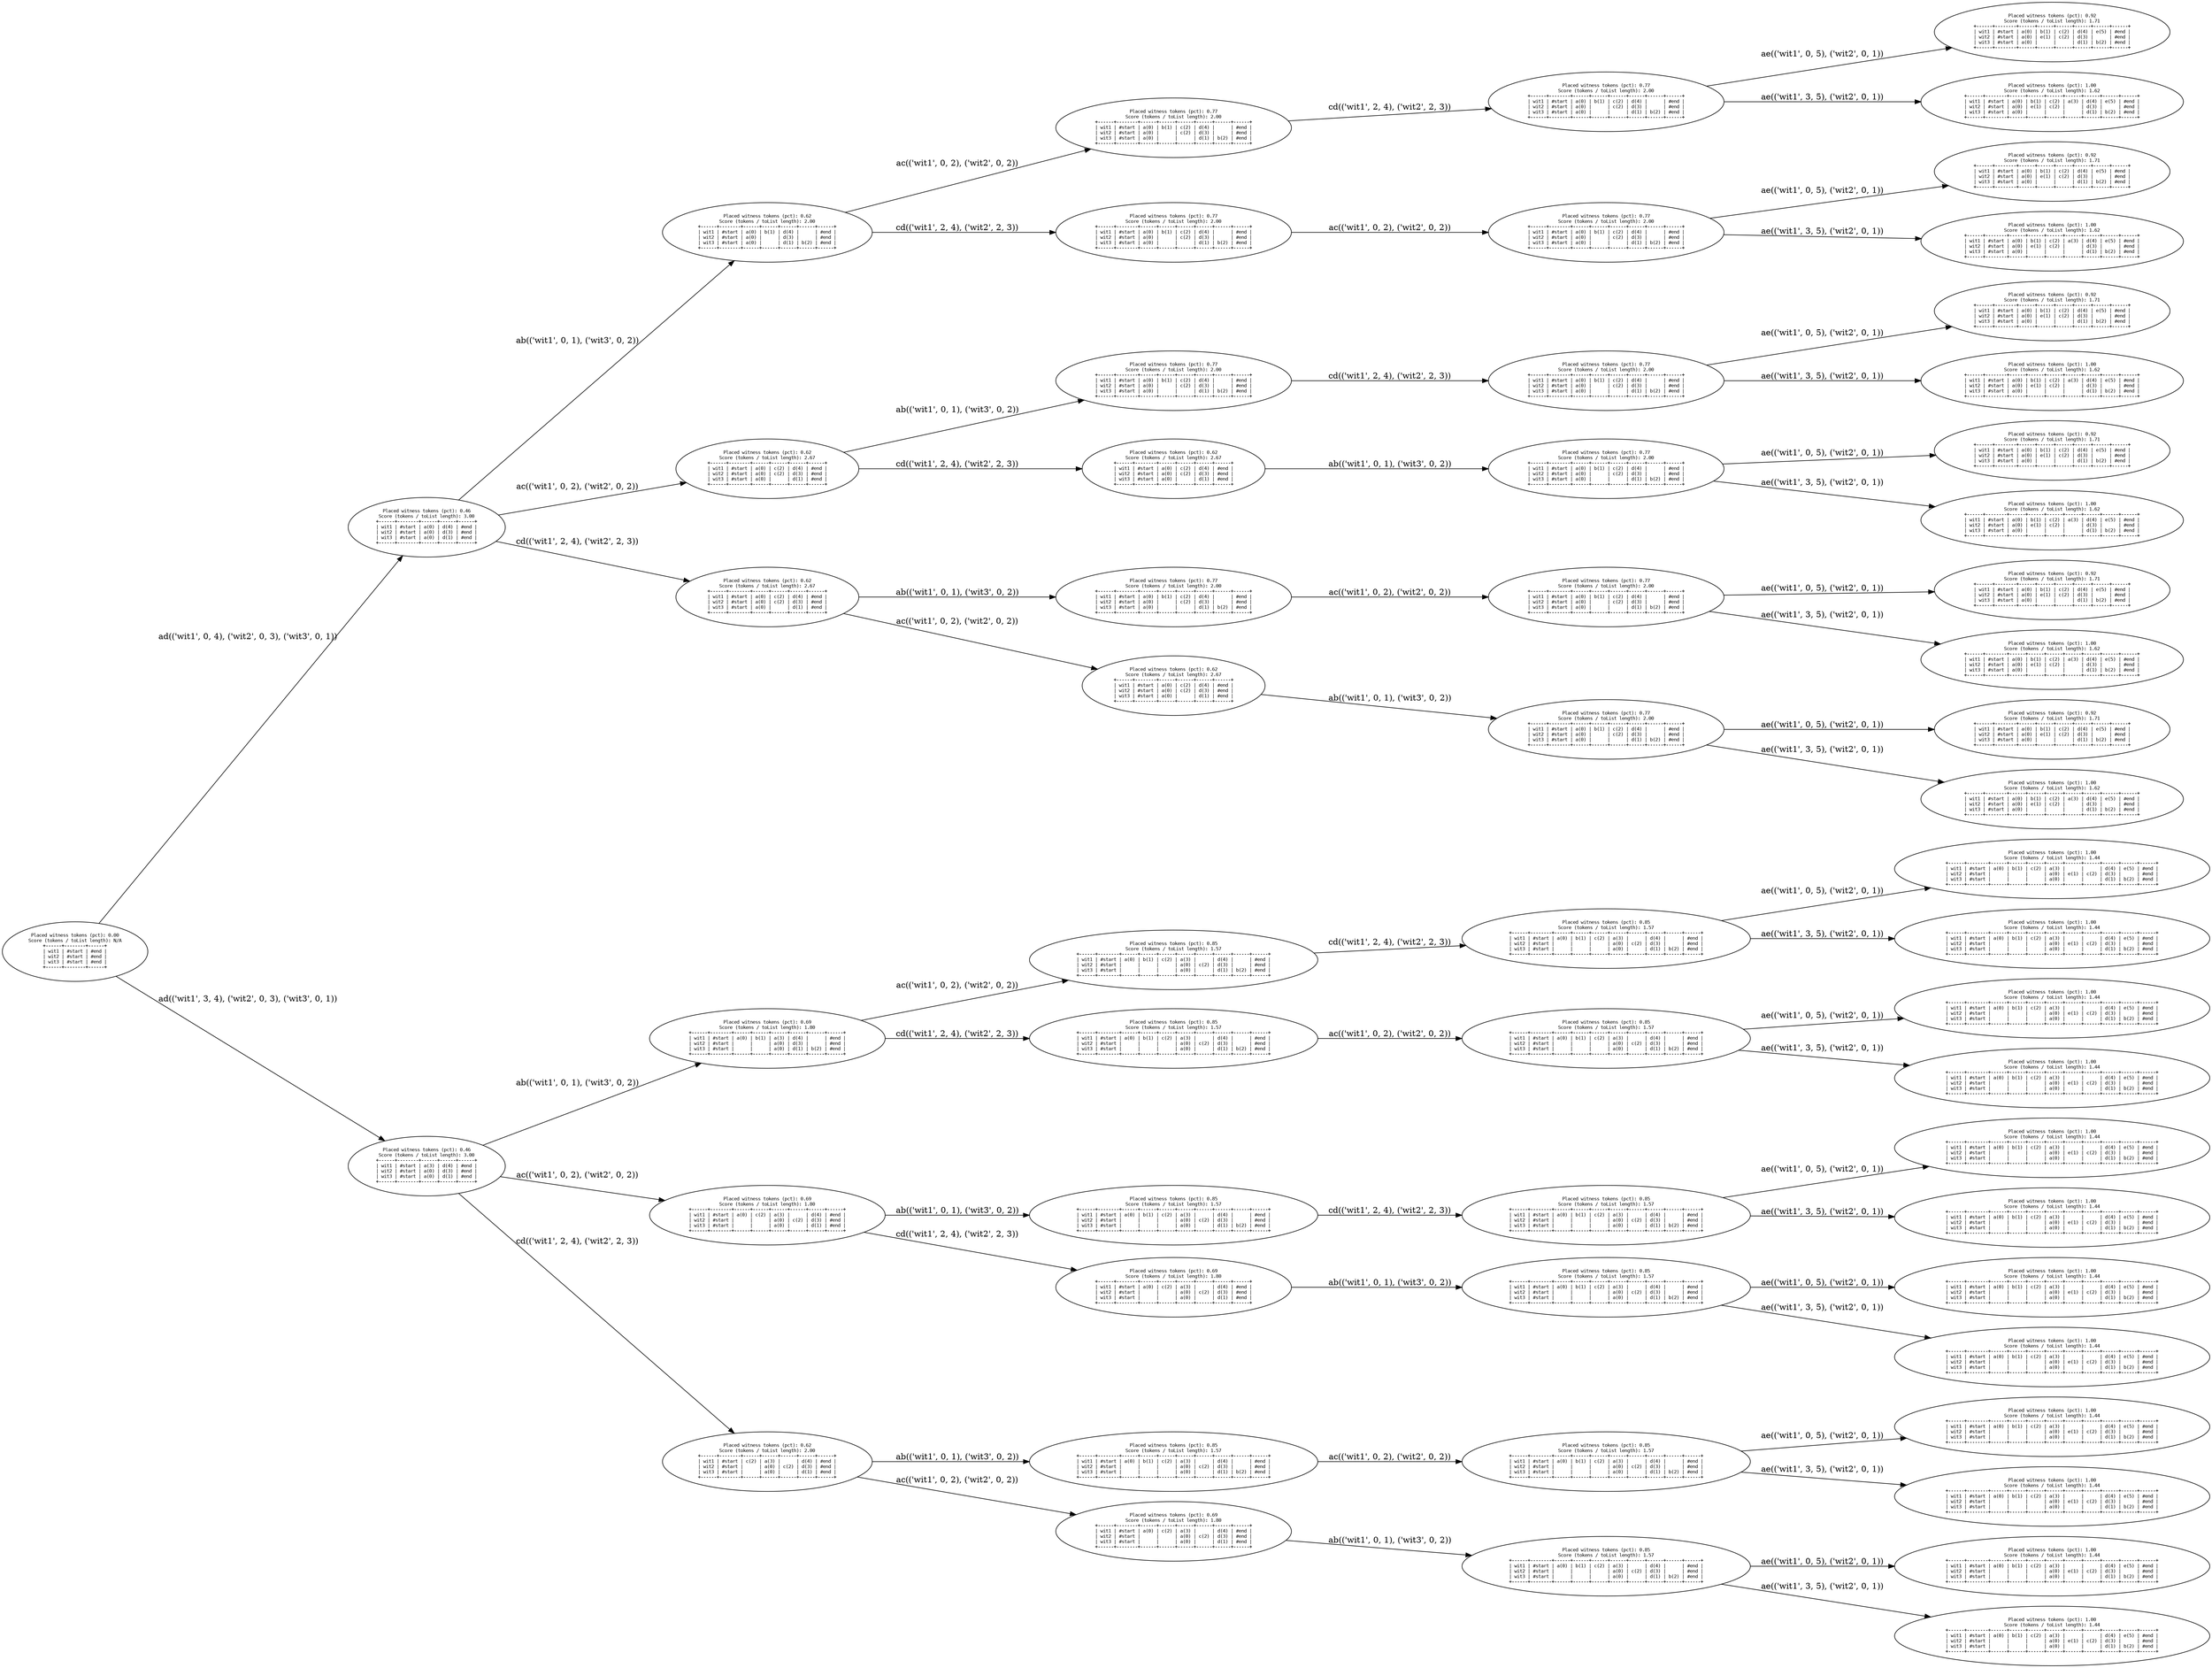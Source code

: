 digraph {
	graph [rankdir=LR]
	node [fontname=Courier fontsize=8]
	1 [label="Placed witness tokens (pct): 0.00
Score (tokens / toList length): N/A
+------+--------+------+
| wit1 | #start | #end |
| wit2 | #start | #end |
| wit3 | #start | #end |
+------+--------+------+"]
	2 [label="Placed witness tokens (pct): 0.46
Score (tokens / toList length): 3.00
+------+--------+------+------+------+
| wit1 | #start | a(0) | d(4) | #end |
| wit2 | #start | a(0) | d(3) | #end |
| wit3 | #start | a(0) | d(1) | #end |
+------+--------+------+------+------+"]
	1 -> 2 [label="ad(('wit1', 0, 4), ('wit2', 0, 3), ('wit3', 0, 1))"]
	3 [label="Placed witness tokens (pct): 0.62
Score (tokens / toList length): 2.00
+------+--------+------+------+------+------+------+
| wit1 | #start | a(0) | b(1) | d(4) |      | #end |
| wit2 | #start | a(0) |      | d(3) |      | #end |
| wit3 | #start | a(0) |      | d(1) | b(2) | #end |
+------+--------+------+------+------+------+------+"]
	2 -> 3 [label="ab(('wit1', 0, 1), ('wit3', 0, 2))"]
	4 [label="Placed witness tokens (pct): 0.77
Score (tokens / toList length): 2.00
+------+--------+------+------+------+------+------+------+
| wit1 | #start | a(0) | b(1) | c(2) | d(4) |      | #end |
| wit2 | #start | a(0) |      | c(2) | d(3) |      | #end |
| wit3 | #start | a(0) |      |      | d(1) | b(2) | #end |
+------+--------+------+------+------+------+------+------+"]
	3 -> 4 [label="ac(('wit1', 0, 2), ('wit2', 0, 2))"]
	5 [label="Placed witness tokens (pct): 0.77
Score (tokens / toList length): 2.00
+------+--------+------+------+------+------+------+------+
| wit1 | #start | a(0) | b(1) | c(2) | d(4) |      | #end |
| wit2 | #start | a(0) |      | c(2) | d(3) |      | #end |
| wit3 | #start | a(0) |      |      | d(1) | b(2) | #end |
+------+--------+------+------+------+------+------+------+"]
	4 -> 5 [label="cd(('wit1', 2, 4), ('wit2', 2, 3))"]
	6 [label="Placed witness tokens (pct): 0.92
Score (tokens / toList length): 1.71
+------+--------+------+------+------+------+------+------+
| wit1 | #start | a(0) | b(1) | c(2) | d(4) | e(5) | #end |
| wit2 | #start | a(0) | e(1) | c(2) | d(3) |      | #end |
| wit3 | #start | a(0) |      |      | d(1) | b(2) | #end |
+------+--------+------+------+------+------+------+------+"]
	5 -> 6 [label="ae(('wit1', 0, 5), ('wit2', 0, 1))"]
	7 [label="Placed witness tokens (pct): 1.00
Score (tokens / toList length): 1.62
+------+--------+------+------+------+------+------+------+------+
| wit1 | #start | a(0) | b(1) | c(2) | a(3) | d(4) | e(5) | #end |
| wit2 | #start | a(0) | e(1) | c(2) |      | d(3) |      | #end |
| wit3 | #start | a(0) |      |      |      | d(1) | b(2) | #end |
+------+--------+------+------+------+------+------+------+------+"]
	5 -> 7 [label="ae(('wit1', 3, 5), ('wit2', 0, 1))"]
	8 [label="Placed witness tokens (pct): 0.77
Score (tokens / toList length): 2.00
+------+--------+------+------+------+------+------+------+
| wit1 | #start | a(0) | b(1) | c(2) | d(4) |      | #end |
| wit2 | #start | a(0) |      | c(2) | d(3) |      | #end |
| wit3 | #start | a(0) |      |      | d(1) | b(2) | #end |
+------+--------+------+------+------+------+------+------+"]
	3 -> 8 [label="cd(('wit1', 2, 4), ('wit2', 2, 3))"]
	9 [label="Placed witness tokens (pct): 0.77
Score (tokens / toList length): 2.00
+------+--------+------+------+------+------+------+------+
| wit1 | #start | a(0) | b(1) | c(2) | d(4) |      | #end |
| wit2 | #start | a(0) |      | c(2) | d(3) |      | #end |
| wit3 | #start | a(0) |      |      | d(1) | b(2) | #end |
+------+--------+------+------+------+------+------+------+"]
	8 -> 9 [label="ac(('wit1', 0, 2), ('wit2', 0, 2))"]
	10 [label="Placed witness tokens (pct): 0.92
Score (tokens / toList length): 1.71
+------+--------+------+------+------+------+------+------+
| wit1 | #start | a(0) | b(1) | c(2) | d(4) | e(5) | #end |
| wit2 | #start | a(0) | e(1) | c(2) | d(3) |      | #end |
| wit3 | #start | a(0) |      |      | d(1) | b(2) | #end |
+------+--------+------+------+------+------+------+------+"]
	9 -> 10 [label="ae(('wit1', 0, 5), ('wit2', 0, 1))"]
	11 [label="Placed witness tokens (pct): 1.00
Score (tokens / toList length): 1.62
+------+--------+------+------+------+------+------+------+------+
| wit1 | #start | a(0) | b(1) | c(2) | a(3) | d(4) | e(5) | #end |
| wit2 | #start | a(0) | e(1) | c(2) |      | d(3) |      | #end |
| wit3 | #start | a(0) |      |      |      | d(1) | b(2) | #end |
+------+--------+------+------+------+------+------+------+------+"]
	9 -> 11 [label="ae(('wit1', 3, 5), ('wit2', 0, 1))"]
	12 [label="Placed witness tokens (pct): 0.62
Score (tokens / toList length): 2.67
+------+--------+------+------+------+------+
| wit1 | #start | a(0) | c(2) | d(4) | #end |
| wit2 | #start | a(0) | c(2) | d(3) | #end |
| wit3 | #start | a(0) |      | d(1) | #end |
+------+--------+------+------+------+------+"]
	2 -> 12 [label="ac(('wit1', 0, 2), ('wit2', 0, 2))"]
	13 [label="Placed witness tokens (pct): 0.77
Score (tokens / toList length): 2.00
+------+--------+------+------+------+------+------+------+
| wit1 | #start | a(0) | b(1) | c(2) | d(4) |      | #end |
| wit2 | #start | a(0) |      | c(2) | d(3) |      | #end |
| wit3 | #start | a(0) |      |      | d(1) | b(2) | #end |
+------+--------+------+------+------+------+------+------+"]
	12 -> 13 [label="ab(('wit1', 0, 1), ('wit3', 0, 2))"]
	14 [label="Placed witness tokens (pct): 0.77
Score (tokens / toList length): 2.00
+------+--------+------+------+------+------+------+------+
| wit1 | #start | a(0) | b(1) | c(2) | d(4) |      | #end |
| wit2 | #start | a(0) |      | c(2) | d(3) |      | #end |
| wit3 | #start | a(0) |      |      | d(1) | b(2) | #end |
+------+--------+------+------+------+------+------+------+"]
	13 -> 14 [label="cd(('wit1', 2, 4), ('wit2', 2, 3))"]
	15 [label="Placed witness tokens (pct): 0.92
Score (tokens / toList length): 1.71
+------+--------+------+------+------+------+------+------+
| wit1 | #start | a(0) | b(1) | c(2) | d(4) | e(5) | #end |
| wit2 | #start | a(0) | e(1) | c(2) | d(3) |      | #end |
| wit3 | #start | a(0) |      |      | d(1) | b(2) | #end |
+------+--------+------+------+------+------+------+------+"]
	14 -> 15 [label="ae(('wit1', 0, 5), ('wit2', 0, 1))"]
	16 [label="Placed witness tokens (pct): 1.00
Score (tokens / toList length): 1.62
+------+--------+------+------+------+------+------+------+------+
| wit1 | #start | a(0) | b(1) | c(2) | a(3) | d(4) | e(5) | #end |
| wit2 | #start | a(0) | e(1) | c(2) |      | d(3) |      | #end |
| wit3 | #start | a(0) |      |      |      | d(1) | b(2) | #end |
+------+--------+------+------+------+------+------+------+------+"]
	14 -> 16 [label="ae(('wit1', 3, 5), ('wit2', 0, 1))"]
	17 [label="Placed witness tokens (pct): 0.62
Score (tokens / toList length): 2.67
+------+--------+------+------+------+------+
| wit1 | #start | a(0) | c(2) | d(4) | #end |
| wit2 | #start | a(0) | c(2) | d(3) | #end |
| wit3 | #start | a(0) |      | d(1) | #end |
+------+--------+------+------+------+------+"]
	12 -> 17 [label="cd(('wit1', 2, 4), ('wit2', 2, 3))"]
	18 [label="Placed witness tokens (pct): 0.77
Score (tokens / toList length): 2.00
+------+--------+------+------+------+------+------+------+
| wit1 | #start | a(0) | b(1) | c(2) | d(4) |      | #end |
| wit2 | #start | a(0) |      | c(2) | d(3) |      | #end |
| wit3 | #start | a(0) |      |      | d(1) | b(2) | #end |
+------+--------+------+------+------+------+------+------+"]
	17 -> 18 [label="ab(('wit1', 0, 1), ('wit3', 0, 2))"]
	19 [label="Placed witness tokens (pct): 0.92
Score (tokens / toList length): 1.71
+------+--------+------+------+------+------+------+------+
| wit1 | #start | a(0) | b(1) | c(2) | d(4) | e(5) | #end |
| wit2 | #start | a(0) | e(1) | c(2) | d(3) |      | #end |
| wit3 | #start | a(0) |      |      | d(1) | b(2) | #end |
+------+--------+------+------+------+------+------+------+"]
	18 -> 19 [label="ae(('wit1', 0, 5), ('wit2', 0, 1))"]
	20 [label="Placed witness tokens (pct): 1.00
Score (tokens / toList length): 1.62
+------+--------+------+------+------+------+------+------+------+
| wit1 | #start | a(0) | b(1) | c(2) | a(3) | d(4) | e(5) | #end |
| wit2 | #start | a(0) | e(1) | c(2) |      | d(3) |      | #end |
| wit3 | #start | a(0) |      |      |      | d(1) | b(2) | #end |
+------+--------+------+------+------+------+------+------+------+"]
	18 -> 20 [label="ae(('wit1', 3, 5), ('wit2', 0, 1))"]
	21 [label="Placed witness tokens (pct): 0.62
Score (tokens / toList length): 2.67
+------+--------+------+------+------+------+
| wit1 | #start | a(0) | c(2) | d(4) | #end |
| wit2 | #start | a(0) | c(2) | d(3) | #end |
| wit3 | #start | a(0) |      | d(1) | #end |
+------+--------+------+------+------+------+"]
	2 -> 21 [label="cd(('wit1', 2, 4), ('wit2', 2, 3))"]
	22 [label="Placed witness tokens (pct): 0.77
Score (tokens / toList length): 2.00
+------+--------+------+------+------+------+------+------+
| wit1 | #start | a(0) | b(1) | c(2) | d(4) |      | #end |
| wit2 | #start | a(0) |      | c(2) | d(3) |      | #end |
| wit3 | #start | a(0) |      |      | d(1) | b(2) | #end |
+------+--------+------+------+------+------+------+------+"]
	21 -> 22 [label="ab(('wit1', 0, 1), ('wit3', 0, 2))"]
	23 [label="Placed witness tokens (pct): 0.77
Score (tokens / toList length): 2.00
+------+--------+------+------+------+------+------+------+
| wit1 | #start | a(0) | b(1) | c(2) | d(4) |      | #end |
| wit2 | #start | a(0) |      | c(2) | d(3) |      | #end |
| wit3 | #start | a(0) |      |      | d(1) | b(2) | #end |
+------+--------+------+------+------+------+------+------+"]
	22 -> 23 [label="ac(('wit1', 0, 2), ('wit2', 0, 2))"]
	24 [label="Placed witness tokens (pct): 0.92
Score (tokens / toList length): 1.71
+------+--------+------+------+------+------+------+------+
| wit1 | #start | a(0) | b(1) | c(2) | d(4) | e(5) | #end |
| wit2 | #start | a(0) | e(1) | c(2) | d(3) |      | #end |
| wit3 | #start | a(0) |      |      | d(1) | b(2) | #end |
+------+--------+------+------+------+------+------+------+"]
	23 -> 24 [label="ae(('wit1', 0, 5), ('wit2', 0, 1))"]
	25 [label="Placed witness tokens (pct): 1.00
Score (tokens / toList length): 1.62
+------+--------+------+------+------+------+------+------+------+
| wit1 | #start | a(0) | b(1) | c(2) | a(3) | d(4) | e(5) | #end |
| wit2 | #start | a(0) | e(1) | c(2) |      | d(3) |      | #end |
| wit3 | #start | a(0) |      |      |      | d(1) | b(2) | #end |
+------+--------+------+------+------+------+------+------+------+"]
	23 -> 25 [label="ae(('wit1', 3, 5), ('wit2', 0, 1))"]
	26 [label="Placed witness tokens (pct): 0.62
Score (tokens / toList length): 2.67
+------+--------+------+------+------+------+
| wit1 | #start | a(0) | c(2) | d(4) | #end |
| wit2 | #start | a(0) | c(2) | d(3) | #end |
| wit3 | #start | a(0) |      | d(1) | #end |
+------+--------+------+------+------+------+"]
	21 -> 26 [label="ac(('wit1', 0, 2), ('wit2', 0, 2))"]
	27 [label="Placed witness tokens (pct): 0.77
Score (tokens / toList length): 2.00
+------+--------+------+------+------+------+------+------+
| wit1 | #start | a(0) | b(1) | c(2) | d(4) |      | #end |
| wit2 | #start | a(0) |      | c(2) | d(3) |      | #end |
| wit3 | #start | a(0) |      |      | d(1) | b(2) | #end |
+------+--------+------+------+------+------+------+------+"]
	26 -> 27 [label="ab(('wit1', 0, 1), ('wit3', 0, 2))"]
	28 [label="Placed witness tokens (pct): 0.92
Score (tokens / toList length): 1.71
+------+--------+------+------+------+------+------+------+
| wit1 | #start | a(0) | b(1) | c(2) | d(4) | e(5) | #end |
| wit2 | #start | a(0) | e(1) | c(2) | d(3) |      | #end |
| wit3 | #start | a(0) |      |      | d(1) | b(2) | #end |
+------+--------+------+------+------+------+------+------+"]
	27 -> 28 [label="ae(('wit1', 0, 5), ('wit2', 0, 1))"]
	29 [label="Placed witness tokens (pct): 1.00
Score (tokens / toList length): 1.62
+------+--------+------+------+------+------+------+------+------+
| wit1 | #start | a(0) | b(1) | c(2) | a(3) | d(4) | e(5) | #end |
| wit2 | #start | a(0) | e(1) | c(2) |      | d(3) |      | #end |
| wit3 | #start | a(0) |      |      |      | d(1) | b(2) | #end |
+------+--------+------+------+------+------+------+------+------+"]
	27 -> 29 [label="ae(('wit1', 3, 5), ('wit2', 0, 1))"]
	30 [label="Placed witness tokens (pct): 0.46
Score (tokens / toList length): 3.00
+------+--------+------+------+------+
| wit1 | #start | a(3) | d(4) | #end |
| wit2 | #start | a(0) | d(3) | #end |
| wit3 | #start | a(0) | d(1) | #end |
+------+--------+------+------+------+"]
	1 -> 30 [label="ad(('wit1', 3, 4), ('wit2', 0, 3), ('wit3', 0, 1))"]
	31 [label="Placed witness tokens (pct): 0.69
Score (tokens / toList length): 1.80
+------+--------+------+------+------+------+------+------+
| wit1 | #start | a(0) | b(1) | a(3) | d(4) |      | #end |
| wit2 | #start |      |      | a(0) | d(3) |      | #end |
| wit3 | #start |      |      | a(0) | d(1) | b(2) | #end |
+------+--------+------+------+------+------+------+------+"]
	30 -> 31 [label="ab(('wit1', 0, 1), ('wit3', 0, 2))"]
	32 [label="Placed witness tokens (pct): 0.85
Score (tokens / toList length): 1.57
+------+--------+------+------+------+------+------+------+------+------+
| wit1 | #start | a(0) | b(1) | c(2) | a(3) |      | d(4) |      | #end |
| wit2 | #start |      |      |      | a(0) | c(2) | d(3) |      | #end |
| wit3 | #start |      |      |      | a(0) |      | d(1) | b(2) | #end |
+------+--------+------+------+------+------+------+------+------+------+"]
	31 -> 32 [label="ac(('wit1', 0, 2), ('wit2', 0, 2))"]
	33 [label="Placed witness tokens (pct): 0.85
Score (tokens / toList length): 1.57
+------+--------+------+------+------+------+------+------+------+------+
| wit1 | #start | a(0) | b(1) | c(2) | a(3) |      | d(4) |      | #end |
| wit2 | #start |      |      |      | a(0) | c(2) | d(3) |      | #end |
| wit3 | #start |      |      |      | a(0) |      | d(1) | b(2) | #end |
+------+--------+------+------+------+------+------+------+------+------+"]
	32 -> 33 [label="cd(('wit1', 2, 4), ('wit2', 2, 3))"]
	34 [label="Placed witness tokens (pct): 1.00
Score (tokens / toList length): 1.44
+------+--------+------+------+------+------+------+------+------+------+------+
| wit1 | #start | a(0) | b(1) | c(2) | a(3) |      |      | d(4) | e(5) | #end |
| wit2 | #start |      |      |      | a(0) | e(1) | c(2) | d(3) |      | #end |
| wit3 | #start |      |      |      | a(0) |      |      | d(1) | b(2) | #end |
+------+--------+------+------+------+------+------+------+------+------+------+"]
	33 -> 34 [label="ae(('wit1', 0, 5), ('wit2', 0, 1))"]
	35 [label="Placed witness tokens (pct): 1.00
Score (tokens / toList length): 1.44
+------+--------+------+------+------+------+------+------+------+------+------+
| wit1 | #start | a(0) | b(1) | c(2) | a(3) |      |      | d(4) | e(5) | #end |
| wit2 | #start |      |      |      | a(0) | e(1) | c(2) | d(3) |      | #end |
| wit3 | #start |      |      |      | a(0) |      |      | d(1) | b(2) | #end |
+------+--------+------+------+------+------+------+------+------+------+------+"]
	33 -> 35 [label="ae(('wit1', 3, 5), ('wit2', 0, 1))"]
	36 [label="Placed witness tokens (pct): 0.85
Score (tokens / toList length): 1.57
+------+--------+------+------+------+------+------+------+------+------+
| wit1 | #start | a(0) | b(1) | c(2) | a(3) |      | d(4) |      | #end |
| wit2 | #start |      |      |      | a(0) | c(2) | d(3) |      | #end |
| wit3 | #start |      |      |      | a(0) |      | d(1) | b(2) | #end |
+------+--------+------+------+------+------+------+------+------+------+"]
	31 -> 36 [label="cd(('wit1', 2, 4), ('wit2', 2, 3))"]
	37 [label="Placed witness tokens (pct): 0.85
Score (tokens / toList length): 1.57
+------+--------+------+------+------+------+------+------+------+------+
| wit1 | #start | a(0) | b(1) | c(2) | a(3) |      | d(4) |      | #end |
| wit2 | #start |      |      |      | a(0) | c(2) | d(3) |      | #end |
| wit3 | #start |      |      |      | a(0) |      | d(1) | b(2) | #end |
+------+--------+------+------+------+------+------+------+------+------+"]
	36 -> 37 [label="ac(('wit1', 0, 2), ('wit2', 0, 2))"]
	38 [label="Placed witness tokens (pct): 1.00
Score (tokens / toList length): 1.44
+------+--------+------+------+------+------+------+------+------+------+------+
| wit1 | #start | a(0) | b(1) | c(2) | a(3) |      |      | d(4) | e(5) | #end |
| wit2 | #start |      |      |      | a(0) | e(1) | c(2) | d(3) |      | #end |
| wit3 | #start |      |      |      | a(0) |      |      | d(1) | b(2) | #end |
+------+--------+------+------+------+------+------+------+------+------+------+"]
	37 -> 38 [label="ae(('wit1', 0, 5), ('wit2', 0, 1))"]
	39 [label="Placed witness tokens (pct): 1.00
Score (tokens / toList length): 1.44
+------+--------+------+------+------+------+------+------+------+------+------+
| wit1 | #start | a(0) | b(1) | c(2) | a(3) |      |      | d(4) | e(5) | #end |
| wit2 | #start |      |      |      | a(0) | e(1) | c(2) | d(3) |      | #end |
| wit3 | #start |      |      |      | a(0) |      |      | d(1) | b(2) | #end |
+------+--------+------+------+------+------+------+------+------+------+------+"]
	37 -> 39 [label="ae(('wit1', 3, 5), ('wit2', 0, 1))"]
	40 [label="Placed witness tokens (pct): 0.69
Score (tokens / toList length): 1.80
+------+--------+------+------+------+------+------+------+
| wit1 | #start | a(0) | c(2) | a(3) |      | d(4) | #end |
| wit2 | #start |      |      | a(0) | c(2) | d(3) | #end |
| wit3 | #start |      |      | a(0) |      | d(1) | #end |
+------+--------+------+------+------+------+------+------+"]
	30 -> 40 [label="ac(('wit1', 0, 2), ('wit2', 0, 2))"]
	41 [label="Placed witness tokens (pct): 0.85
Score (tokens / toList length): 1.57
+------+--------+------+------+------+------+------+------+------+------+
| wit1 | #start | a(0) | b(1) | c(2) | a(3) |      | d(4) |      | #end |
| wit2 | #start |      |      |      | a(0) | c(2) | d(3) |      | #end |
| wit3 | #start |      |      |      | a(0) |      | d(1) | b(2) | #end |
+------+--------+------+------+------+------+------+------+------+------+"]
	40 -> 41 [label="ab(('wit1', 0, 1), ('wit3', 0, 2))"]
	42 [label="Placed witness tokens (pct): 0.85
Score (tokens / toList length): 1.57
+------+--------+------+------+------+------+------+------+------+------+
| wit1 | #start | a(0) | b(1) | c(2) | a(3) |      | d(4) |      | #end |
| wit2 | #start |      |      |      | a(0) | c(2) | d(3) |      | #end |
| wit3 | #start |      |      |      | a(0) |      | d(1) | b(2) | #end |
+------+--------+------+------+------+------+------+------+------+------+"]
	41 -> 42 [label="cd(('wit1', 2, 4), ('wit2', 2, 3))"]
	43 [label="Placed witness tokens (pct): 1.00
Score (tokens / toList length): 1.44
+------+--------+------+------+------+------+------+------+------+------+------+
| wit1 | #start | a(0) | b(1) | c(2) | a(3) |      |      | d(4) | e(5) | #end |
| wit2 | #start |      |      |      | a(0) | e(1) | c(2) | d(3) |      | #end |
| wit3 | #start |      |      |      | a(0) |      |      | d(1) | b(2) | #end |
+------+--------+------+------+------+------+------+------+------+------+------+"]
	42 -> 43 [label="ae(('wit1', 0, 5), ('wit2', 0, 1))"]
	44 [label="Placed witness tokens (pct): 1.00
Score (tokens / toList length): 1.44
+------+--------+------+------+------+------+------+------+------+------+------+
| wit1 | #start | a(0) | b(1) | c(2) | a(3) |      |      | d(4) | e(5) | #end |
| wit2 | #start |      |      |      | a(0) | e(1) | c(2) | d(3) |      | #end |
| wit3 | #start |      |      |      | a(0) |      |      | d(1) | b(2) | #end |
+------+--------+------+------+------+------+------+------+------+------+------+"]
	42 -> 44 [label="ae(('wit1', 3, 5), ('wit2', 0, 1))"]
	45 [label="Placed witness tokens (pct): 0.69
Score (tokens / toList length): 1.80
+------+--------+------+------+------+------+------+------+
| wit1 | #start | a(0) | c(2) | a(3) |      | d(4) | #end |
| wit2 | #start |      |      | a(0) | c(2) | d(3) | #end |
| wit3 | #start |      |      | a(0) |      | d(1) | #end |
+------+--------+------+------+------+------+------+------+"]
	40 -> 45 [label="cd(('wit1', 2, 4), ('wit2', 2, 3))"]
	46 [label="Placed witness tokens (pct): 0.85
Score (tokens / toList length): 1.57
+------+--------+------+------+------+------+------+------+------+------+
| wit1 | #start | a(0) | b(1) | c(2) | a(3) |      | d(4) |      | #end |
| wit2 | #start |      |      |      | a(0) | c(2) | d(3) |      | #end |
| wit3 | #start |      |      |      | a(0) |      | d(1) | b(2) | #end |
+------+--------+------+------+------+------+------+------+------+------+"]
	45 -> 46 [label="ab(('wit1', 0, 1), ('wit3', 0, 2))"]
	47 [label="Placed witness tokens (pct): 1.00
Score (tokens / toList length): 1.44
+------+--------+------+------+------+------+------+------+------+------+------+
| wit1 | #start | a(0) | b(1) | c(2) | a(3) |      |      | d(4) | e(5) | #end |
| wit2 | #start |      |      |      | a(0) | e(1) | c(2) | d(3) |      | #end |
| wit3 | #start |      |      |      | a(0) |      |      | d(1) | b(2) | #end |
+------+--------+------+------+------+------+------+------+------+------+------+"]
	46 -> 47 [label="ae(('wit1', 0, 5), ('wit2', 0, 1))"]
	48 [label="Placed witness tokens (pct): 1.00
Score (tokens / toList length): 1.44
+------+--------+------+------+------+------+------+------+------+------+------+
| wit1 | #start | a(0) | b(1) | c(2) | a(3) |      |      | d(4) | e(5) | #end |
| wit2 | #start |      |      |      | a(0) | e(1) | c(2) | d(3) |      | #end |
| wit3 | #start |      |      |      | a(0) |      |      | d(1) | b(2) | #end |
+------+--------+------+------+------+------+------+------+------+------+------+"]
	46 -> 48 [label="ae(('wit1', 3, 5), ('wit2', 0, 1))"]
	49 [label="Placed witness tokens (pct): 0.62
Score (tokens / toList length): 2.00
+------+--------+------+------+------+------+------+
| wit1 | #start | c(2) | a(3) |      | d(4) | #end |
| wit2 | #start |      | a(0) | c(2) | d(3) | #end |
| wit3 | #start |      | a(0) |      | d(1) | #end |
+------+--------+------+------+------+------+------+"]
	30 -> 49 [label="cd(('wit1', 2, 4), ('wit2', 2, 3))"]
	50 [label="Placed witness tokens (pct): 0.85
Score (tokens / toList length): 1.57
+------+--------+------+------+------+------+------+------+------+------+
| wit1 | #start | a(0) | b(1) | c(2) | a(3) |      | d(4) |      | #end |
| wit2 | #start |      |      |      | a(0) | c(2) | d(3) |      | #end |
| wit3 | #start |      |      |      | a(0) |      | d(1) | b(2) | #end |
+------+--------+------+------+------+------+------+------+------+------+"]
	49 -> 50 [label="ab(('wit1', 0, 1), ('wit3', 0, 2))"]
	51 [label="Placed witness tokens (pct): 0.85
Score (tokens / toList length): 1.57
+------+--------+------+------+------+------+------+------+------+------+
| wit1 | #start | a(0) | b(1) | c(2) | a(3) |      | d(4) |      | #end |
| wit2 | #start |      |      |      | a(0) | c(2) | d(3) |      | #end |
| wit3 | #start |      |      |      | a(0) |      | d(1) | b(2) | #end |
+------+--------+------+------+------+------+------+------+------+------+"]
	50 -> 51 [label="ac(('wit1', 0, 2), ('wit2', 0, 2))"]
	52 [label="Placed witness tokens (pct): 1.00
Score (tokens / toList length): 1.44
+------+--------+------+------+------+------+------+------+------+------+------+
| wit1 | #start | a(0) | b(1) | c(2) | a(3) |      |      | d(4) | e(5) | #end |
| wit2 | #start |      |      |      | a(0) | e(1) | c(2) | d(3) |      | #end |
| wit3 | #start |      |      |      | a(0) |      |      | d(1) | b(2) | #end |
+------+--------+------+------+------+------+------+------+------+------+------+"]
	51 -> 52 [label="ae(('wit1', 0, 5), ('wit2', 0, 1))"]
	53 [label="Placed witness tokens (pct): 1.00
Score (tokens / toList length): 1.44
+------+--------+------+------+------+------+------+------+------+------+------+
| wit1 | #start | a(0) | b(1) | c(2) | a(3) |      |      | d(4) | e(5) | #end |
| wit2 | #start |      |      |      | a(0) | e(1) | c(2) | d(3) |      | #end |
| wit3 | #start |      |      |      | a(0) |      |      | d(1) | b(2) | #end |
+------+--------+------+------+------+------+------+------+------+------+------+"]
	51 -> 53 [label="ae(('wit1', 3, 5), ('wit2', 0, 1))"]
	54 [label="Placed witness tokens (pct): 0.69
Score (tokens / toList length): 1.80
+------+--------+------+------+------+------+------+------+
| wit1 | #start | a(0) | c(2) | a(3) |      | d(4) | #end |
| wit2 | #start |      |      | a(0) | c(2) | d(3) | #end |
| wit3 | #start |      |      | a(0) |      | d(1) | #end |
+------+--------+------+------+------+------+------+------+"]
	49 -> 54 [label="ac(('wit1', 0, 2), ('wit2', 0, 2))"]
	55 [label="Placed witness tokens (pct): 0.85
Score (tokens / toList length): 1.57
+------+--------+------+------+------+------+------+------+------+------+
| wit1 | #start | a(0) | b(1) | c(2) | a(3) |      | d(4) |      | #end |
| wit2 | #start |      |      |      | a(0) | c(2) | d(3) |      | #end |
| wit3 | #start |      |      |      | a(0) |      | d(1) | b(2) | #end |
+------+--------+------+------+------+------+------+------+------+------+"]
	54 -> 55 [label="ab(('wit1', 0, 1), ('wit3', 0, 2))"]
	56 [label="Placed witness tokens (pct): 1.00
Score (tokens / toList length): 1.44
+------+--------+------+------+------+------+------+------+------+------+------+
| wit1 | #start | a(0) | b(1) | c(2) | a(3) |      |      | d(4) | e(5) | #end |
| wit2 | #start |      |      |      | a(0) | e(1) | c(2) | d(3) |      | #end |
| wit3 | #start |      |      |      | a(0) |      |      | d(1) | b(2) | #end |
+------+--------+------+------+------+------+------+------+------+------+------+"]
	55 -> 56 [label="ae(('wit1', 0, 5), ('wit2', 0, 1))"]
	57 [label="Placed witness tokens (pct): 1.00
Score (tokens / toList length): 1.44
+------+--------+------+------+------+------+------+------+------+------+------+
| wit1 | #start | a(0) | b(1) | c(2) | a(3) |      |      | d(4) | e(5) | #end |
| wit2 | #start |      |      |      | a(0) | e(1) | c(2) | d(3) |      | #end |
| wit3 | #start |      |      |      | a(0) |      |      | d(1) | b(2) | #end |
+------+--------+------+------+------+------+------+------+------+------+------+"]
	55 -> 57 [label="ae(('wit1', 3, 5), ('wit2', 0, 1))"]
}
